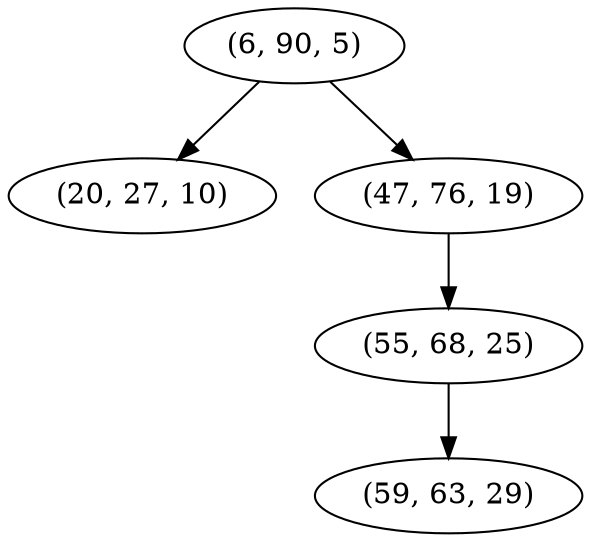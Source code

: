 digraph tree {
    "(6, 90, 5)";
    "(20, 27, 10)";
    "(47, 76, 19)";
    "(55, 68, 25)";
    "(59, 63, 29)";
    "(6, 90, 5)" -> "(20, 27, 10)";
    "(6, 90, 5)" -> "(47, 76, 19)";
    "(47, 76, 19)" -> "(55, 68, 25)";
    "(55, 68, 25)" -> "(59, 63, 29)";
}
